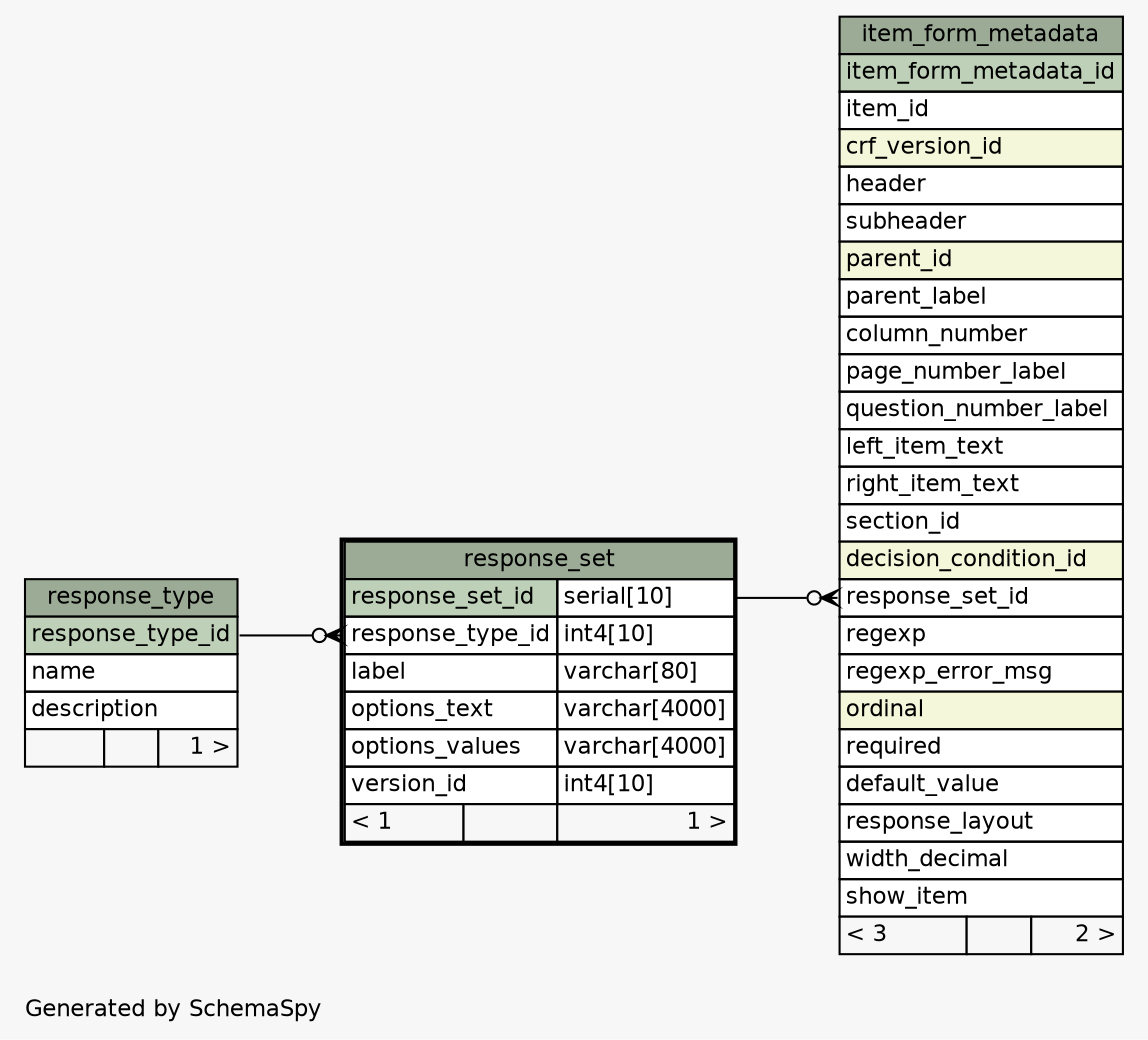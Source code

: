 // dot 2.28.0 on Windows Vista 6.0
// SchemaSpy rev 590
digraph "oneDegreeRelationshipsDiagram" {
  graph [
    rankdir="RL"
    bgcolor="#f7f7f7"
    label="\nGenerated by SchemaSpy"
    labeljust="l"
    nodesep="0.18"
    ranksep="0.46"
    fontname="Helvetica"
    fontsize="11"
  ];
  node [
    fontname="Helvetica"
    fontsize="11"
    shape="plaintext"
  ];
  edge [
    arrowsize="0.8"
  ];
  "item_form_metadata":"response_set_id":w -> "response_set":"response_set_id.type":e [arrowhead=none dir=back arrowtail=crowodot];
  "response_set":"response_type_id":w -> "response_type":"response_type_id":e [arrowhead=none dir=back arrowtail=crowodot];
  "item_form_metadata" [
    label=<
    <TABLE BORDER="0" CELLBORDER="1" CELLSPACING="0" BGCOLOR="#ffffff">
      <TR><TD COLSPAN="3" BGCOLOR="#9bab96" ALIGN="CENTER">item_form_metadata</TD></TR>
      <TR><TD PORT="item_form_metadata_id" COLSPAN="3" BGCOLOR="#bed1b8" ALIGN="LEFT">item_form_metadata_id</TD></TR>
      <TR><TD PORT="item_id" COLSPAN="3" ALIGN="LEFT">item_id</TD></TR>
      <TR><TD PORT="crf_version_id" COLSPAN="3" BGCOLOR="#f4f7da" ALIGN="LEFT">crf_version_id</TD></TR>
      <TR><TD PORT="header" COLSPAN="3" ALIGN="LEFT">header</TD></TR>
      <TR><TD PORT="subheader" COLSPAN="3" ALIGN="LEFT">subheader</TD></TR>
      <TR><TD PORT="parent_id" COLSPAN="3" BGCOLOR="#f4f7da" ALIGN="LEFT">parent_id</TD></TR>
      <TR><TD PORT="parent_label" COLSPAN="3" ALIGN="LEFT">parent_label</TD></TR>
      <TR><TD PORT="column_number" COLSPAN="3" ALIGN="LEFT">column_number</TD></TR>
      <TR><TD PORT="page_number_label" COLSPAN="3" ALIGN="LEFT">page_number_label</TD></TR>
      <TR><TD PORT="question_number_label" COLSPAN="3" ALIGN="LEFT">question_number_label</TD></TR>
      <TR><TD PORT="left_item_text" COLSPAN="3" ALIGN="LEFT">left_item_text</TD></TR>
      <TR><TD PORT="right_item_text" COLSPAN="3" ALIGN="LEFT">right_item_text</TD></TR>
      <TR><TD PORT="section_id" COLSPAN="3" ALIGN="LEFT">section_id</TD></TR>
      <TR><TD PORT="decision_condition_id" COLSPAN="3" BGCOLOR="#f4f7da" ALIGN="LEFT">decision_condition_id</TD></TR>
      <TR><TD PORT="response_set_id" COLSPAN="3" ALIGN="LEFT">response_set_id</TD></TR>
      <TR><TD PORT="regexp" COLSPAN="3" ALIGN="LEFT">regexp</TD></TR>
      <TR><TD PORT="regexp_error_msg" COLSPAN="3" ALIGN="LEFT">regexp_error_msg</TD></TR>
      <TR><TD PORT="ordinal" COLSPAN="3" BGCOLOR="#f4f7da" ALIGN="LEFT">ordinal</TD></TR>
      <TR><TD PORT="required" COLSPAN="3" ALIGN="LEFT">required</TD></TR>
      <TR><TD PORT="default_value" COLSPAN="3" ALIGN="LEFT">default_value</TD></TR>
      <TR><TD PORT="response_layout" COLSPAN="3" ALIGN="LEFT">response_layout</TD></TR>
      <TR><TD PORT="width_decimal" COLSPAN="3" ALIGN="LEFT">width_decimal</TD></TR>
      <TR><TD PORT="show_item" COLSPAN="3" ALIGN="LEFT">show_item</TD></TR>
      <TR><TD ALIGN="LEFT" BGCOLOR="#f7f7f7">&lt; 3</TD><TD ALIGN="RIGHT" BGCOLOR="#f7f7f7">  </TD><TD ALIGN="RIGHT" BGCOLOR="#f7f7f7">2 &gt;</TD></TR>
    </TABLE>>
    URL="item_form_metadata.html"
    tooltip="item_form_metadata"
  ];
  "response_set" [
    label=<
    <TABLE BORDER="2" CELLBORDER="1" CELLSPACING="0" BGCOLOR="#ffffff">
      <TR><TD COLSPAN="3" BGCOLOR="#9bab96" ALIGN="CENTER">response_set</TD></TR>
      <TR><TD PORT="response_set_id" COLSPAN="2" BGCOLOR="#bed1b8" ALIGN="LEFT">response_set_id</TD><TD PORT="response_set_id.type" ALIGN="LEFT">serial[10]</TD></TR>
      <TR><TD PORT="response_type_id" COLSPAN="2" ALIGN="LEFT">response_type_id</TD><TD PORT="response_type_id.type" ALIGN="LEFT">int4[10]</TD></TR>
      <TR><TD PORT="label" COLSPAN="2" ALIGN="LEFT">label</TD><TD PORT="label.type" ALIGN="LEFT">varchar[80]</TD></TR>
      <TR><TD PORT="options_text" COLSPAN="2" ALIGN="LEFT">options_text</TD><TD PORT="options_text.type" ALIGN="LEFT">varchar[4000]</TD></TR>
      <TR><TD PORT="options_values" COLSPAN="2" ALIGN="LEFT">options_values</TD><TD PORT="options_values.type" ALIGN="LEFT">varchar[4000]</TD></TR>
      <TR><TD PORT="version_id" COLSPAN="2" ALIGN="LEFT">version_id</TD><TD PORT="version_id.type" ALIGN="LEFT">int4[10]</TD></TR>
      <TR><TD ALIGN="LEFT" BGCOLOR="#f7f7f7">&lt; 1</TD><TD ALIGN="RIGHT" BGCOLOR="#f7f7f7">  </TD><TD ALIGN="RIGHT" BGCOLOR="#f7f7f7">1 &gt;</TD></TR>
    </TABLE>>
    URL="response_set.html"
    tooltip="response_set"
  ];
  "response_type" [
    label=<
    <TABLE BORDER="0" CELLBORDER="1" CELLSPACING="0" BGCOLOR="#ffffff">
      <TR><TD COLSPAN="3" BGCOLOR="#9bab96" ALIGN="CENTER">response_type</TD></TR>
      <TR><TD PORT="response_type_id" COLSPAN="3" BGCOLOR="#bed1b8" ALIGN="LEFT">response_type_id</TD></TR>
      <TR><TD PORT="name" COLSPAN="3" ALIGN="LEFT">name</TD></TR>
      <TR><TD PORT="description" COLSPAN="3" ALIGN="LEFT">description</TD></TR>
      <TR><TD ALIGN="LEFT" BGCOLOR="#f7f7f7">  </TD><TD ALIGN="RIGHT" BGCOLOR="#f7f7f7">  </TD><TD ALIGN="RIGHT" BGCOLOR="#f7f7f7">1 &gt;</TD></TR>
    </TABLE>>
    URL="response_type.html"
    tooltip="response_type"
  ];
}
